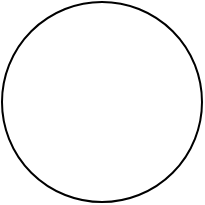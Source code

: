 <mxfile version="21.7.2" type="github">
  <diagram name="第 1 页" id="k2kbMhNH2ZtOJFAWRMH3">
    <mxGraphModel dx="1362" dy="771" grid="1" gridSize="10" guides="1" tooltips="1" connect="1" arrows="1" fold="1" page="1" pageScale="1" pageWidth="827" pageHeight="1169" math="0" shadow="0">
      <root>
        <mxCell id="0" />
        <mxCell id="1" parent="0" />
        <mxCell id="d1VKcs4hRaRp57hwxl_H-1" value="" style="ellipse;whiteSpace=wrap;html=1;aspect=fixed;" vertex="1" parent="1">
          <mxGeometry x="180" y="170" width="100" height="100" as="geometry" />
        </mxCell>
      </root>
    </mxGraphModel>
  </diagram>
</mxfile>
